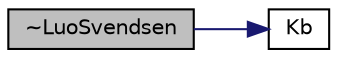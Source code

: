 digraph "~LuoSvendsen"
{
  bgcolor="transparent";
  edge [fontname="Helvetica",fontsize="10",labelfontname="Helvetica",labelfontsize="10"];
  node [fontname="Helvetica",fontsize="10",shape=record];
  rankdir="LR";
  Node1 [label="~LuoSvendsen",height=0.2,width=0.4,color="black", fillcolor="grey75", style="filled", fontcolor="black"];
  Node1 -> Node2 [color="midnightblue",fontsize="10",style="solid",fontname="Helvetica"];
  Node2 [label="Kb",height=0.2,width=0.4,color="black",URL="$a00034.html#a1e8a125530058d3c06bc7ca11c10c1e2",tooltip="Breakup kernel. "];
}
